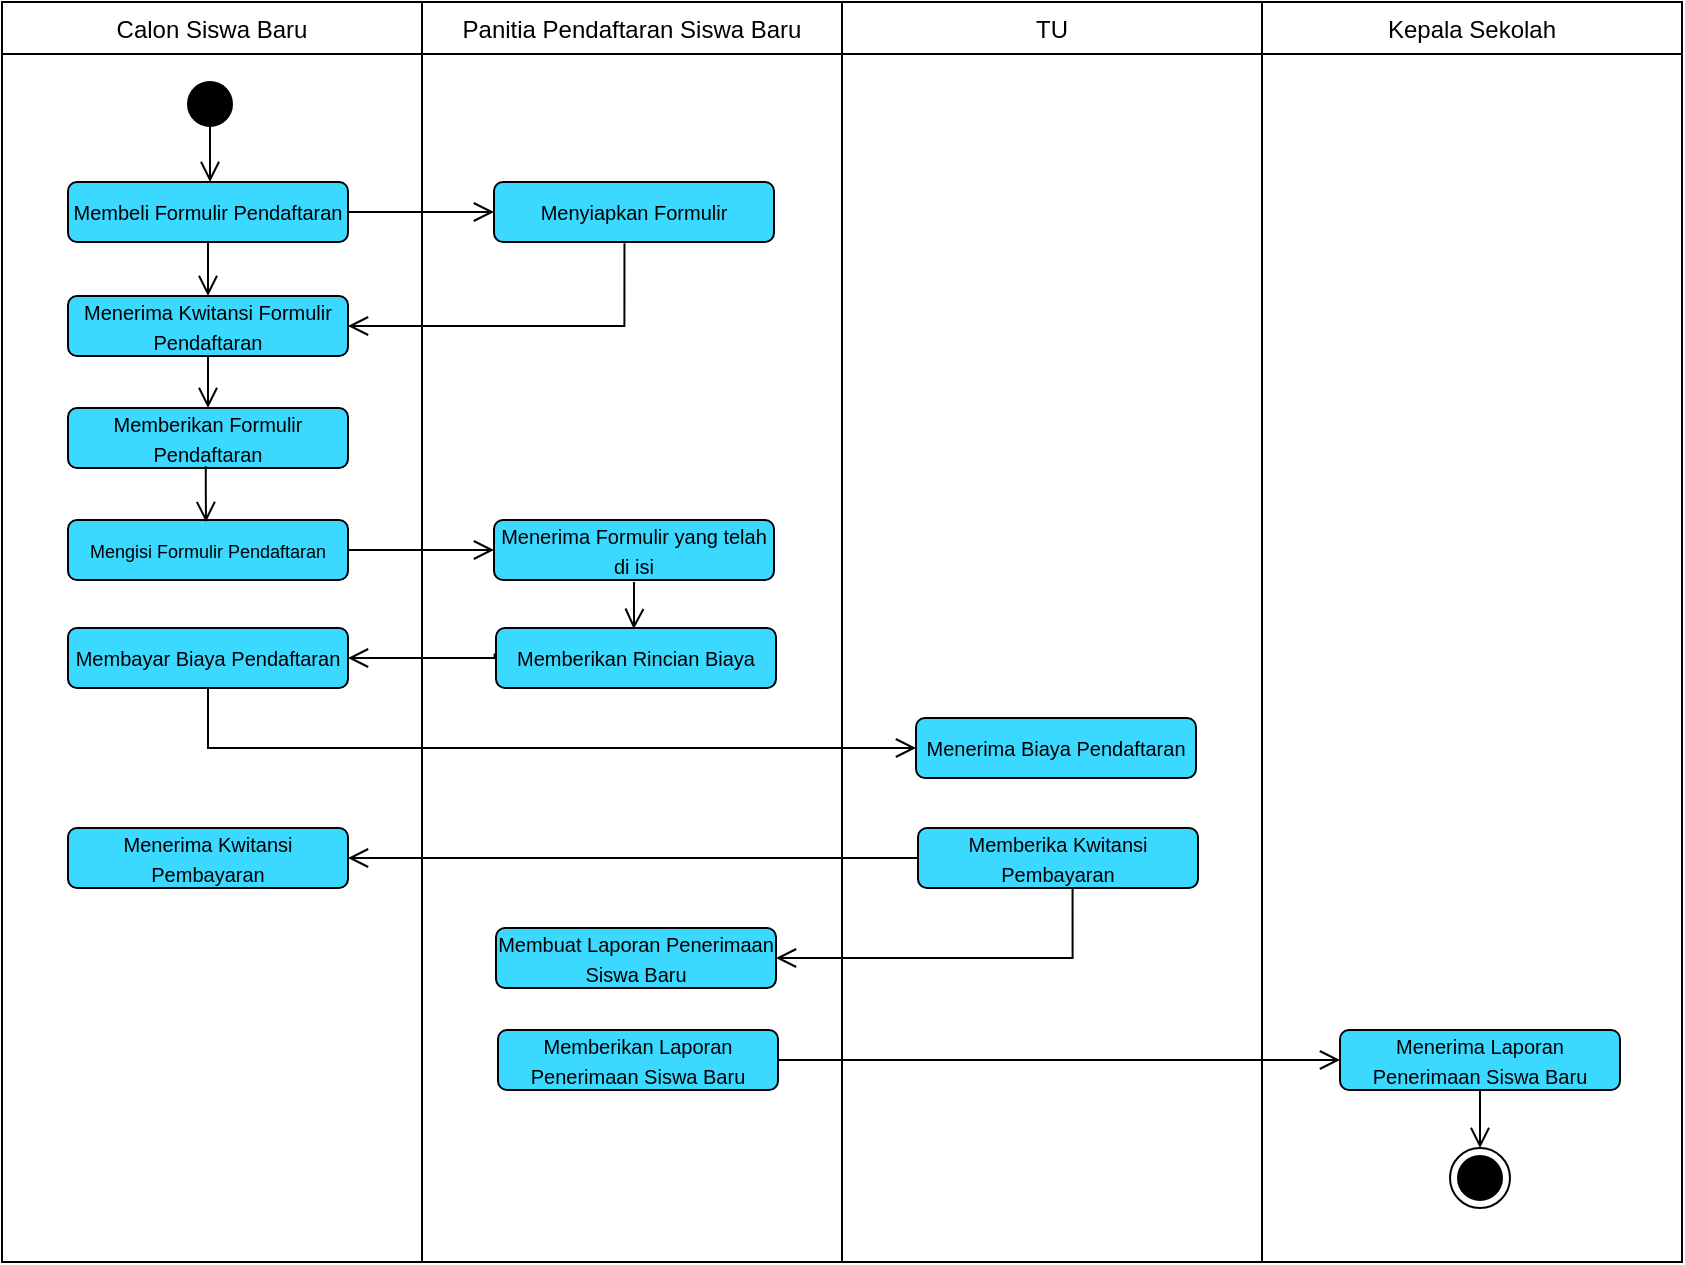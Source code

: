 <mxfile version="20.0.3" type="github">
  <diagram id="xVroO1jQjPh8oVm8jgWk" name="Page-1">
    <mxGraphModel dx="889" dy="436" grid="1" gridSize="10" guides="1" tooltips="1" connect="1" arrows="1" fold="1" page="1" pageScale="1" pageWidth="827" pageHeight="1169" math="0" shadow="0">
      <root>
        <mxCell id="0" />
        <mxCell id="1" parent="0" />
        <mxCell id="E0DK0_3eSJEz5i2E3txn-28" value="Calon Siswa Baru" style="swimlane;fontStyle=0;childLayout=stackLayout;horizontal=1;startSize=26;fillColor=none;horizontalStack=0;resizeParent=1;resizeParentMax=0;resizeLast=0;collapsible=1;marginBottom=0;" parent="1" vertex="1">
          <mxGeometry x="10" y="90" width="210" height="630" as="geometry" />
        </mxCell>
        <mxCell id="E0DK0_3eSJEz5i2E3txn-34" value="" style="ellipse;html=1;shape=startState;fillColor=#000000;strokeColor=#000000;" parent="1" vertex="1">
          <mxGeometry x="99" y="126" width="30" height="30" as="geometry" />
        </mxCell>
        <mxCell id="E0DK0_3eSJEz5i2E3txn-35" value="" style="edgeStyle=orthogonalEdgeStyle;html=1;verticalAlign=bottom;endArrow=open;endSize=8;strokeColor=#000000;rounded=0;" parent="1" edge="1">
          <mxGeometry relative="1" as="geometry">
            <mxPoint x="114" y="180" as="targetPoint" />
            <mxPoint x="114" y="144" as="sourcePoint" />
          </mxGeometry>
        </mxCell>
        <mxCell id="E0DK0_3eSJEz5i2E3txn-38" value="&lt;font style=&quot;font-size: 10px;&quot;&gt;Membeli Formulir Pendaftaran&lt;/font&gt;" style="rounded=1;whiteSpace=wrap;html=1;strokeColor=default;fillColor=#3BD8FF;gradientColor=none;" parent="1" vertex="1">
          <mxGeometry x="43" y="180" width="140" height="30" as="geometry" />
        </mxCell>
        <mxCell id="E0DK0_3eSJEz5i2E3txn-39" value="Panitia Pendaftaran Siswa Baru" style="swimlane;fontStyle=0;childLayout=stackLayout;horizontal=1;startSize=26;fillColor=none;horizontalStack=0;resizeParent=1;resizeParentMax=0;resizeLast=0;collapsible=1;marginBottom=0;" parent="1" vertex="1">
          <mxGeometry x="220" y="90" width="210" height="630" as="geometry" />
        </mxCell>
        <mxCell id="E0DK0_3eSJEz5i2E3txn-40" value="TU" style="swimlane;fontStyle=0;childLayout=stackLayout;horizontal=1;startSize=26;fillColor=none;horizontalStack=0;resizeParent=1;resizeParentMax=0;resizeLast=0;collapsible=1;marginBottom=0;" parent="1" vertex="1">
          <mxGeometry x="430" y="90" width="210" height="630" as="geometry" />
        </mxCell>
        <mxCell id="E0DK0_3eSJEz5i2E3txn-41" value="Kepala Sekolah" style="swimlane;fontStyle=0;childLayout=stackLayout;horizontal=1;startSize=26;fillColor=none;horizontalStack=0;resizeParent=1;resizeParentMax=0;resizeLast=0;collapsible=1;marginBottom=0;" parent="1" vertex="1">
          <mxGeometry x="640" y="90" width="210" height="630" as="geometry" />
        </mxCell>
        <mxCell id="E0DK0_3eSJEz5i2E3txn-42" value="&lt;font style=&quot;font-size: 10px;&quot;&gt;Menerima Kwitansi Formulir Pendaftaran&lt;/font&gt;" style="rounded=1;whiteSpace=wrap;html=1;strokeColor=default;fillColor=#3BD8FF;gradientColor=none;" parent="1" vertex="1">
          <mxGeometry x="43" y="237" width="140" height="30" as="geometry" />
        </mxCell>
        <mxCell id="E0DK0_3eSJEz5i2E3txn-46" value="" style="edgeStyle=orthogonalEdgeStyle;html=1;verticalAlign=bottom;endArrow=open;endSize=8;strokeColor=#000000;rounded=0;entryX=0.5;entryY=0;entryDx=0;entryDy=0;exitX=0.5;exitY=1;exitDx=0;exitDy=0;" parent="1" source="E0DK0_3eSJEz5i2E3txn-38" target="E0DK0_3eSJEz5i2E3txn-42" edge="1">
          <mxGeometry relative="1" as="geometry">
            <mxPoint x="124" y="190" as="targetPoint" />
            <mxPoint x="124" y="154" as="sourcePoint" />
          </mxGeometry>
        </mxCell>
        <mxCell id="E0DK0_3eSJEz5i2E3txn-47" value="&lt;font style=&quot;font-size: 10px;&quot;&gt;Menyiapkan Formulir&lt;/font&gt;" style="rounded=1;whiteSpace=wrap;html=1;strokeColor=default;fillColor=#3BD8FF;gradientColor=none;" parent="1" vertex="1">
          <mxGeometry x="256" y="180" width="140" height="30" as="geometry" />
        </mxCell>
        <mxCell id="E0DK0_3eSJEz5i2E3txn-48" value="" style="edgeStyle=orthogonalEdgeStyle;html=1;verticalAlign=bottom;endArrow=open;endSize=8;strokeColor=#000000;rounded=0;entryX=0;entryY=0.5;entryDx=0;entryDy=0;exitX=1;exitY=0.5;exitDx=0;exitDy=0;" parent="1" source="E0DK0_3eSJEz5i2E3txn-38" target="E0DK0_3eSJEz5i2E3txn-47" edge="1">
          <mxGeometry relative="1" as="geometry">
            <mxPoint x="123" y="247" as="targetPoint" />
            <mxPoint x="123" y="220" as="sourcePoint" />
          </mxGeometry>
        </mxCell>
        <mxCell id="E0DK0_3eSJEz5i2E3txn-50" value="&lt;font style=&quot;font-size: 10px;&quot;&gt;Memberikan Formulir Pendaftaran&lt;/font&gt;" style="rounded=1;whiteSpace=wrap;html=1;strokeColor=default;fillColor=#3BD8FF;gradientColor=none;" parent="1" vertex="1">
          <mxGeometry x="43" y="293" width="140" height="30" as="geometry" />
        </mxCell>
        <mxCell id="E0DK0_3eSJEz5i2E3txn-51" value="" style="edgeStyle=orthogonalEdgeStyle;html=1;verticalAlign=bottom;endArrow=open;endSize=8;strokeColor=#000000;rounded=0;entryX=1;entryY=0.5;entryDx=0;entryDy=0;exitX=0.466;exitY=1.02;exitDx=0;exitDy=0;exitPerimeter=0;" parent="1" source="E0DK0_3eSJEz5i2E3txn-47" target="E0DK0_3eSJEz5i2E3txn-42" edge="1">
          <mxGeometry relative="1" as="geometry">
            <mxPoint x="266" y="262" as="targetPoint" />
            <mxPoint x="193" y="262" as="sourcePoint" />
          </mxGeometry>
        </mxCell>
        <mxCell id="E0DK0_3eSJEz5i2E3txn-52" value="&lt;font style=&quot;font-size: 9px;&quot;&gt;Mengisi Formulir Pendaftaran&lt;/font&gt;" style="rounded=1;whiteSpace=wrap;html=1;strokeColor=default;fillColor=#3BD8FF;gradientColor=none;" parent="1" vertex="1">
          <mxGeometry x="43" y="349" width="140" height="30" as="geometry" />
        </mxCell>
        <mxCell id="E0DK0_3eSJEz5i2E3txn-54" value="" style="edgeStyle=orthogonalEdgeStyle;html=1;verticalAlign=bottom;endArrow=open;endSize=8;strokeColor=#000000;rounded=0;exitX=0.492;exitY=0.972;exitDx=0;exitDy=0;exitPerimeter=0;" parent="1" source="E0DK0_3eSJEz5i2E3txn-50" edge="1">
          <mxGeometry relative="1" as="geometry">
            <mxPoint x="112" y="350" as="targetPoint" />
            <mxPoint x="112" y="320" as="sourcePoint" />
            <Array as="points" />
          </mxGeometry>
        </mxCell>
        <mxCell id="E0DK0_3eSJEz5i2E3txn-58" value="&lt;font style=&quot;font-size: 10px;&quot;&gt;Menerima Formulir yang telah di isi&lt;/font&gt;" style="rounded=1;whiteSpace=wrap;html=1;strokeColor=default;fillColor=#3BD8FF;gradientColor=none;" parent="1" vertex="1">
          <mxGeometry x="256" y="349" width="140" height="30" as="geometry" />
        </mxCell>
        <mxCell id="E0DK0_3eSJEz5i2E3txn-59" value="" style="edgeStyle=orthogonalEdgeStyle;html=1;verticalAlign=bottom;endArrow=open;endSize=8;strokeColor=#000000;rounded=0;entryX=0;entryY=0.5;entryDx=0;entryDy=0;exitX=1;exitY=0.5;exitDx=0;exitDy=0;" parent="1" source="E0DK0_3eSJEz5i2E3txn-52" target="E0DK0_3eSJEz5i2E3txn-58" edge="1">
          <mxGeometry relative="1" as="geometry">
            <mxPoint x="266" y="262.0" as="targetPoint" />
            <mxPoint x="193" y="262.0" as="sourcePoint" />
          </mxGeometry>
        </mxCell>
        <mxCell id="E0DK0_3eSJEz5i2E3txn-60" value="&lt;font style=&quot;font-size: 10px;&quot;&gt;Memberikan Rincian Biaya&lt;/font&gt;" style="rounded=1;whiteSpace=wrap;html=1;strokeColor=default;fillColor=#3BD8FF;gradientColor=none;" parent="1" vertex="1">
          <mxGeometry x="257" y="403" width="140" height="30" as="geometry" />
        </mxCell>
        <mxCell id="E0DK0_3eSJEz5i2E3txn-61" value="" style="edgeStyle=orthogonalEdgeStyle;html=1;verticalAlign=bottom;endArrow=open;endSize=8;strokeColor=#000000;rounded=0;entryX=0.492;entryY=0.017;entryDx=0;entryDy=0;entryPerimeter=0;" parent="1" target="E0DK0_3eSJEz5i2E3txn-60" edge="1">
          <mxGeometry relative="1" as="geometry">
            <mxPoint x="326" y="400" as="targetPoint" />
            <mxPoint x="326" y="380" as="sourcePoint" />
            <Array as="points">
              <mxPoint x="326" y="400" />
            </Array>
          </mxGeometry>
        </mxCell>
        <mxCell id="E0DK0_3eSJEz5i2E3txn-62" value="&lt;font size=&quot;1&quot;&gt;Membayar Biaya Pendaftaran&lt;/font&gt;" style="rounded=1;whiteSpace=wrap;html=1;strokeColor=default;fillColor=#3BD8FF;gradientColor=none;" parent="1" vertex="1">
          <mxGeometry x="43" y="403" width="140" height="30" as="geometry" />
        </mxCell>
        <mxCell id="E0DK0_3eSJEz5i2E3txn-63" value="" style="edgeStyle=orthogonalEdgeStyle;html=1;verticalAlign=bottom;endArrow=open;endSize=8;strokeColor=#000000;rounded=0;entryX=1;entryY=0.5;entryDx=0;entryDy=0;exitX=-0.005;exitY=0.427;exitDx=0;exitDy=0;exitPerimeter=0;" parent="1" source="E0DK0_3eSJEz5i2E3txn-60" target="E0DK0_3eSJEz5i2E3txn-62" edge="1">
          <mxGeometry relative="1" as="geometry">
            <mxPoint x="266.0" y="374" as="targetPoint" />
            <mxPoint x="250" y="418" as="sourcePoint" />
            <Array as="points">
              <mxPoint x="256" y="418" />
            </Array>
          </mxGeometry>
        </mxCell>
        <mxCell id="E0DK0_3eSJEz5i2E3txn-64" value="&lt;font size=&quot;1&quot;&gt;Menerima Biaya Pendaftaran&lt;/font&gt;" style="rounded=1;whiteSpace=wrap;html=1;strokeColor=default;fillColor=#3BD8FF;gradientColor=none;" parent="1" vertex="1">
          <mxGeometry x="467" y="448" width="140" height="30" as="geometry" />
        </mxCell>
        <mxCell id="E0DK0_3eSJEz5i2E3txn-65" value="" style="edgeStyle=orthogonalEdgeStyle;html=1;verticalAlign=bottom;endArrow=open;endSize=8;strokeColor=#000000;rounded=0;entryX=0;entryY=0.5;entryDx=0;entryDy=0;exitX=0.5;exitY=1;exitDx=0;exitDy=0;" parent="1" source="E0DK0_3eSJEz5i2E3txn-62" target="E0DK0_3eSJEz5i2E3txn-64" edge="1">
          <mxGeometry relative="1" as="geometry">
            <mxPoint x="266" y="262" as="targetPoint" />
            <mxPoint x="193" y="262" as="sourcePoint" />
          </mxGeometry>
        </mxCell>
        <mxCell id="E0DK0_3eSJEz5i2E3txn-66" value="&lt;font size=&quot;1&quot;&gt;Memberika Kwitansi Pembayaran&lt;/font&gt;" style="rounded=1;whiteSpace=wrap;html=1;strokeColor=default;fillColor=#3BD8FF;gradientColor=none;" parent="1" vertex="1">
          <mxGeometry x="468" y="503" width="140" height="30" as="geometry" />
        </mxCell>
        <mxCell id="E0DK0_3eSJEz5i2E3txn-67" value="&lt;font size=&quot;1&quot;&gt;Menerima Kwitansi Pembayaran&lt;/font&gt;" style="rounded=1;whiteSpace=wrap;html=1;strokeColor=default;fillColor=#3BD8FF;gradientColor=none;" parent="1" vertex="1">
          <mxGeometry x="43" y="503" width="140" height="30" as="geometry" />
        </mxCell>
        <mxCell id="E0DK0_3eSJEz5i2E3txn-70" value="" style="edgeStyle=orthogonalEdgeStyle;html=1;verticalAlign=bottom;endArrow=open;endSize=8;strokeColor=#000000;rounded=0;entryX=1;entryY=0.5;entryDx=0;entryDy=0;exitX=0;exitY=0.5;exitDx=0;exitDy=0;" parent="1" source="E0DK0_3eSJEz5i2E3txn-66" target="E0DK0_3eSJEz5i2E3txn-67" edge="1">
          <mxGeometry relative="1" as="geometry">
            <mxPoint x="123" y="247.0" as="targetPoint" />
            <mxPoint x="123" y="220" as="sourcePoint" />
          </mxGeometry>
        </mxCell>
        <mxCell id="E0DK0_3eSJEz5i2E3txn-71" value="&lt;font style=&quot;font-size: 10px;&quot;&gt;Membuat Laporan Penerimaan Siswa Baru&lt;/font&gt;" style="rounded=1;whiteSpace=wrap;html=1;strokeColor=default;fillColor=#3BD8FF;gradientColor=none;" parent="1" vertex="1">
          <mxGeometry x="257" y="553" width="140" height="30" as="geometry" />
        </mxCell>
        <mxCell id="E0DK0_3eSJEz5i2E3txn-73" value="" style="edgeStyle=orthogonalEdgeStyle;html=1;verticalAlign=bottom;endArrow=open;endSize=8;strokeColor=#000000;rounded=0;entryX=1;entryY=0.5;entryDx=0;entryDy=0;exitX=0.552;exitY=1.005;exitDx=0;exitDy=0;exitPerimeter=0;" parent="1" source="E0DK0_3eSJEz5i2E3txn-66" target="E0DK0_3eSJEz5i2E3txn-71" edge="1">
          <mxGeometry relative="1" as="geometry">
            <mxPoint x="193" y="318" as="targetPoint" />
            <mxPoint x="331.24" y="277.6" as="sourcePoint" />
          </mxGeometry>
        </mxCell>
        <mxCell id="E0DK0_3eSJEz5i2E3txn-74" value="&lt;font style=&quot;font-size: 10px;&quot;&gt;Memberikan Laporan Penerimaan Siswa Baru&lt;/font&gt;" style="rounded=1;whiteSpace=wrap;html=1;strokeColor=default;fillColor=#3BD8FF;gradientColor=none;" parent="1" vertex="1">
          <mxGeometry x="258" y="604" width="140" height="30" as="geometry" />
        </mxCell>
        <mxCell id="E0DK0_3eSJEz5i2E3txn-75" value="&lt;font style=&quot;font-size: 10px;&quot;&gt;Menerima Laporan Penerimaan Siswa Baru&lt;/font&gt;" style="rounded=1;whiteSpace=wrap;html=1;strokeColor=default;fillColor=#3BD8FF;gradientColor=none;" parent="1" vertex="1">
          <mxGeometry x="679" y="604" width="140" height="30" as="geometry" />
        </mxCell>
        <mxCell id="E0DK0_3eSJEz5i2E3txn-76" value="" style="edgeStyle=orthogonalEdgeStyle;html=1;verticalAlign=bottom;endArrow=open;endSize=8;strokeColor=#000000;rounded=0;entryX=0;entryY=0.5;entryDx=0;entryDy=0;exitX=1;exitY=0.5;exitDx=0;exitDy=0;" parent="1" source="E0DK0_3eSJEz5i2E3txn-74" target="E0DK0_3eSJEz5i2E3txn-75" edge="1">
          <mxGeometry relative="1" as="geometry">
            <mxPoint x="266" y="374" as="targetPoint" />
            <mxPoint x="193" y="374" as="sourcePoint" />
          </mxGeometry>
        </mxCell>
        <mxCell id="E0DK0_3eSJEz5i2E3txn-77" value="" style="ellipse;html=1;shape=endState;fillColor=#000000;strokeColor=#000000;fontSize=10;" parent="1" vertex="1">
          <mxGeometry x="734" y="663" width="30" height="30" as="geometry" />
        </mxCell>
        <mxCell id="E0DK0_3eSJEz5i2E3txn-78" value="" style="edgeStyle=orthogonalEdgeStyle;html=1;verticalAlign=bottom;endArrow=open;endSize=8;strokeColor=#000000;rounded=0;entryX=0.5;entryY=0;entryDx=0;entryDy=0;exitX=0.5;exitY=1;exitDx=0;exitDy=0;" parent="1" source="E0DK0_3eSJEz5i2E3txn-75" target="E0DK0_3eSJEz5i2E3txn-77" edge="1">
          <mxGeometry relative="1" as="geometry">
            <mxPoint x="335.88" y="413.51" as="targetPoint" />
            <mxPoint x="336" y="390" as="sourcePoint" />
            <Array as="points">
              <mxPoint x="749" y="650" />
              <mxPoint x="749" y="650" />
            </Array>
          </mxGeometry>
        </mxCell>
        <mxCell id="7lI8H7baAOHGcJzdL-B0-1" value="" style="edgeStyle=orthogonalEdgeStyle;html=1;verticalAlign=bottom;endArrow=open;endSize=8;strokeColor=#000000;rounded=0;entryX=0.5;entryY=0;entryDx=0;entryDy=0;exitX=0.5;exitY=1;exitDx=0;exitDy=0;" edge="1" parent="1" source="E0DK0_3eSJEz5i2E3txn-42" target="E0DK0_3eSJEz5i2E3txn-50">
          <mxGeometry relative="1" as="geometry">
            <mxPoint x="123" y="247" as="targetPoint" />
            <mxPoint x="110" y="270" as="sourcePoint" />
          </mxGeometry>
        </mxCell>
      </root>
    </mxGraphModel>
  </diagram>
</mxfile>
